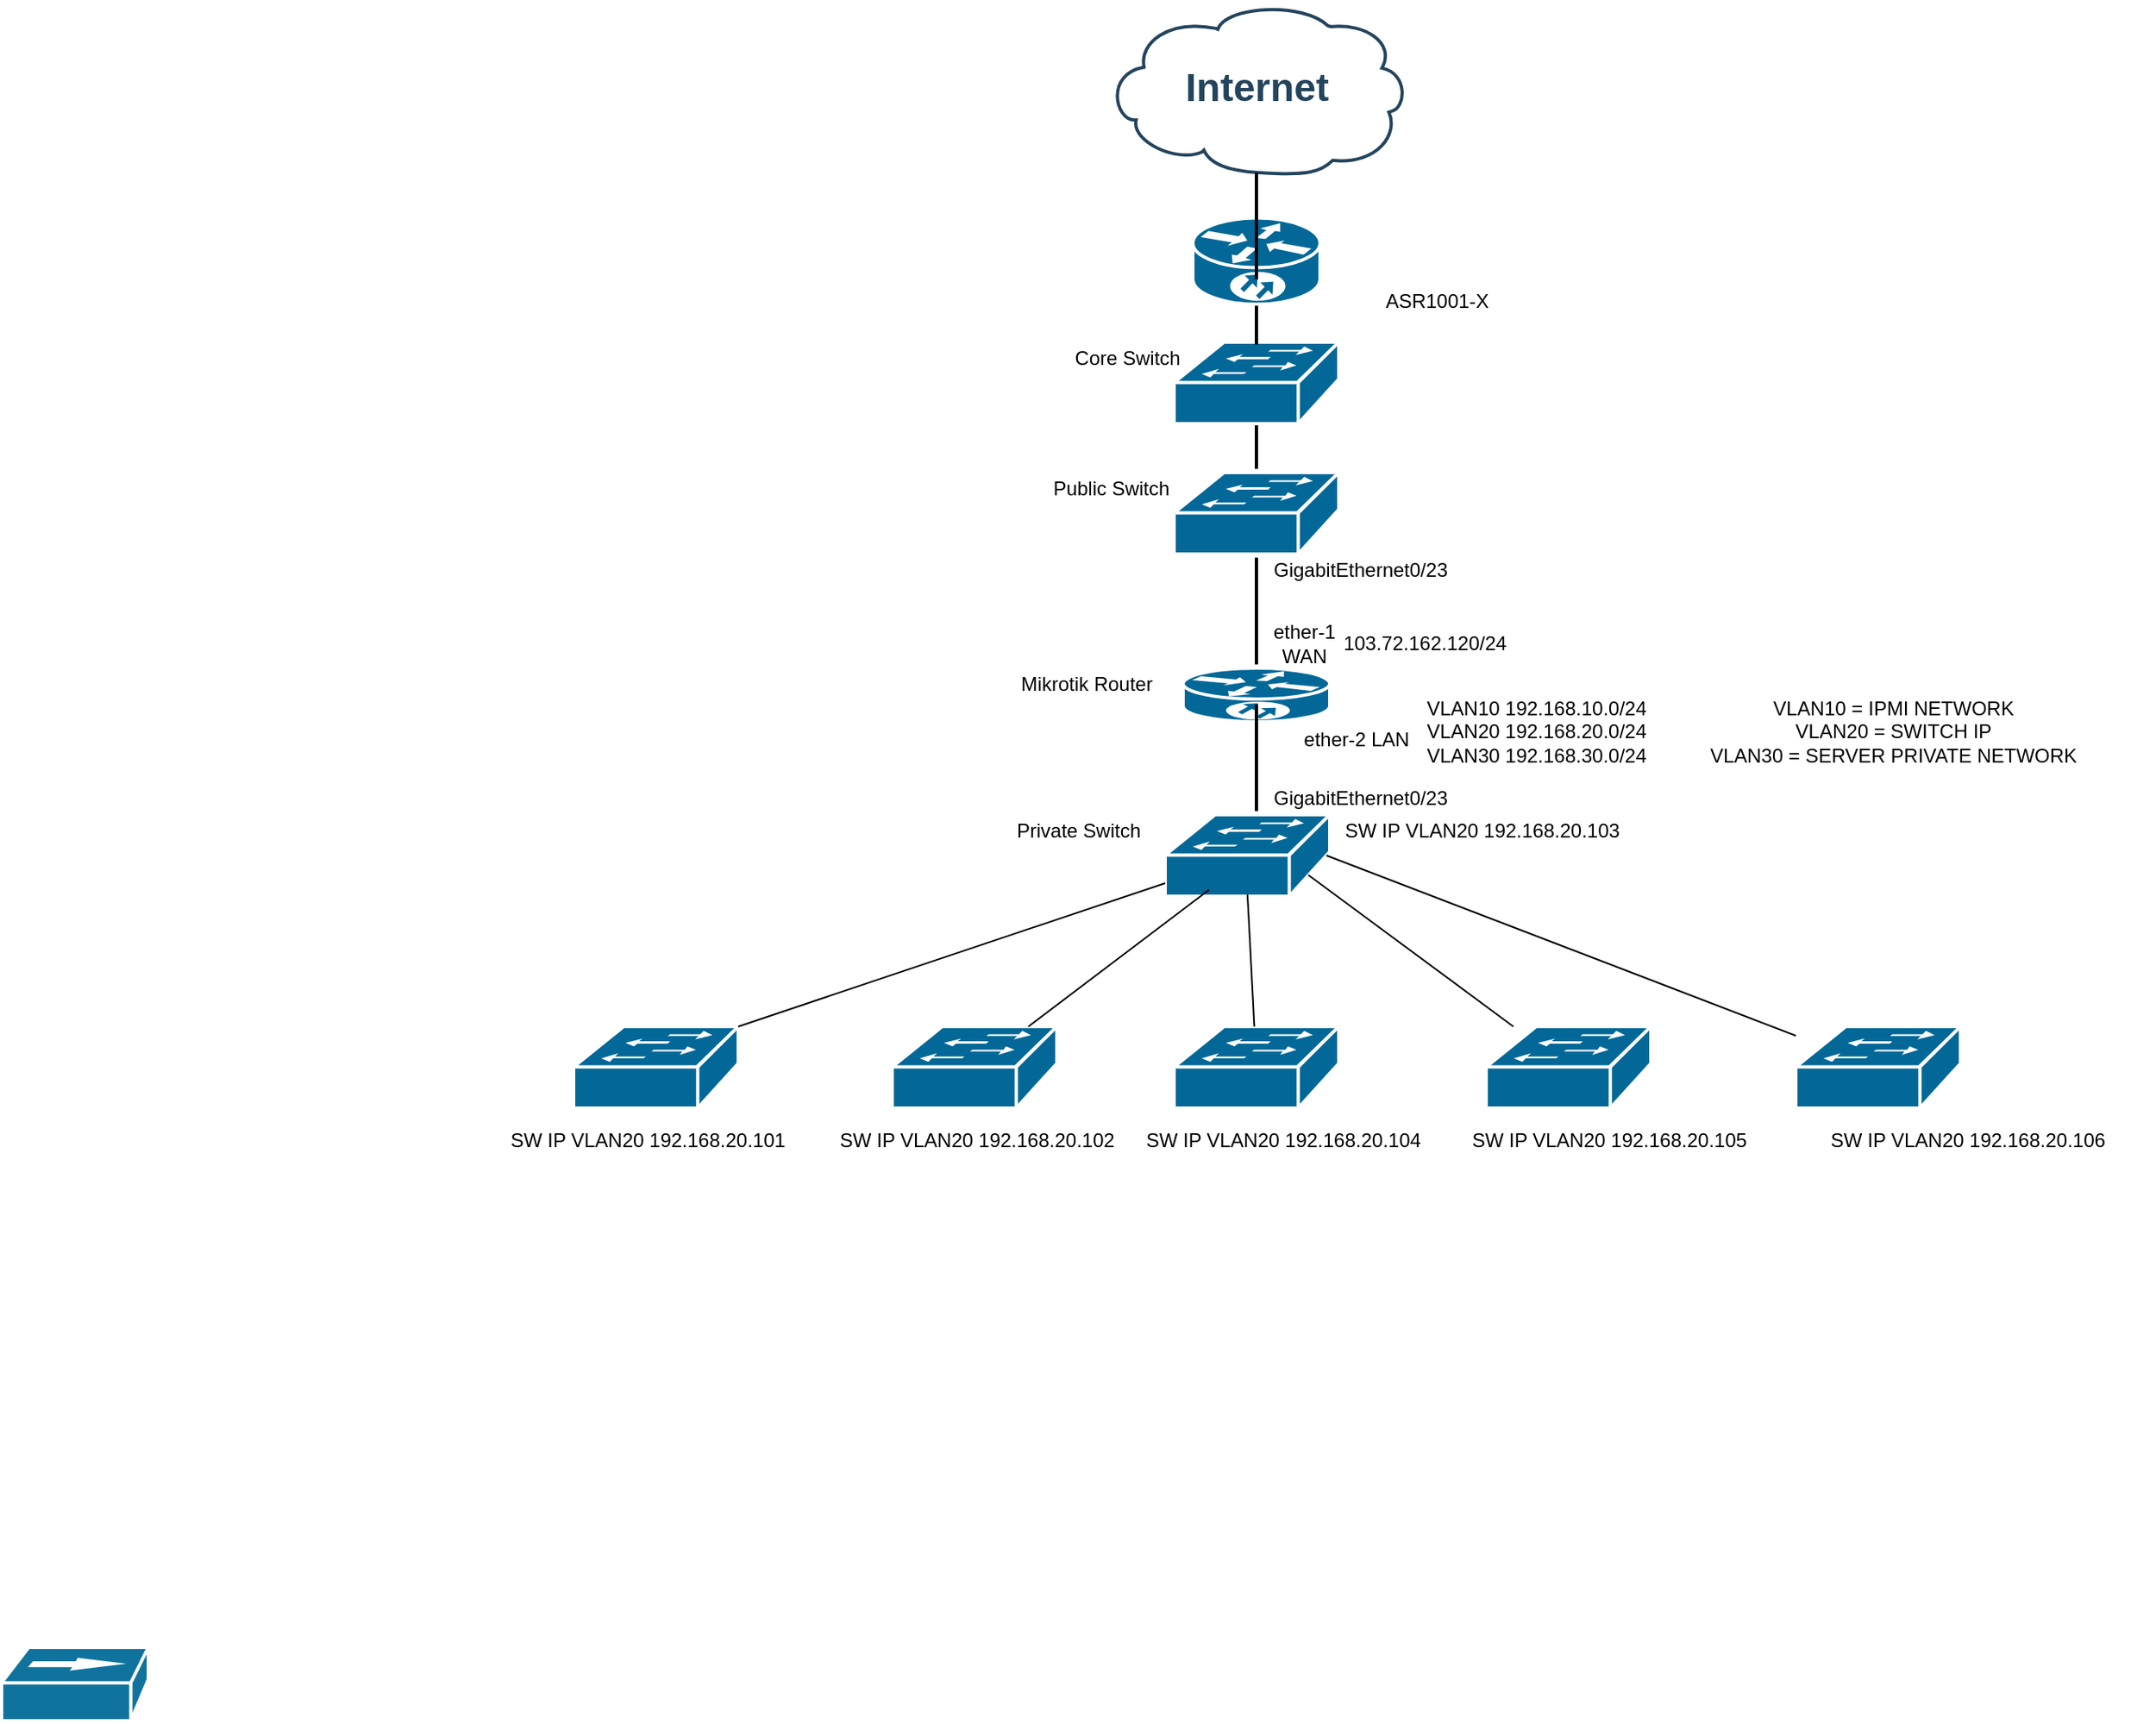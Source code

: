 <mxfile version="13.4.9" type="github"><diagram id="6a731a19-8d31-9384-78a2-239565b7b9f0" name="Page-1"><mxGraphModel dx="2066" dy="1097" grid="1" gridSize="10" guides="1" tooltips="1" connect="1" arrows="1" fold="1" page="1" pageScale="1" pageWidth="827" pageHeight="1169" background="#ffffff" math="0" shadow="0"><root><mxCell id="0"/><mxCell id="1" parent="0"/><mxCell id="2109" value="Internet" style="shape=mxgraph.cisco.storage.cloud;html=1;dashed=0;strokeColor=#23445D;fillColor=#ffffff;strokeWidth=2;fontFamily=Helvetica;fontSize=24;fontColor=#23445D;align=center;fontStyle=1" parent="1" vertex="1"><mxGeometry x="736" y="61" width="186" height="106" as="geometry"/></mxCell><mxCell id="2234" value="" style="shape=mxgraph.cisco.hubs_and_gateways.100baset_hub;html=1;dashed=0;fillColor=#10739E;strokeColor=#ffffff;strokeWidth=2;verticalLabelPosition=bottom;verticalAlign=top;fontFamily=Helvetica;fontSize=36;fontColor=#FFB366" parent="1" vertex="1"><mxGeometry x="59" y="1071" width="90" height="45" as="geometry"/></mxCell><mxCell id="dMkXRGYsvUkfnQJ_dTJu-2257" value="" style="shape=mxgraph.cisco.routers.10700;html=1;pointerEvents=1;dashed=0;fillColor=#036897;strokeColor=#ffffff;strokeWidth=2;verticalLabelPosition=bottom;verticalAlign=top;align=center;outlineConnect=0;" parent="1" vertex="1"><mxGeometry x="790" y="193.75" width="78" height="53" as="geometry"/></mxCell><mxCell id="dMkXRGYsvUkfnQJ_dTJu-2258" value="" style="shape=mxgraph.cisco.switches.workgroup_switch;html=1;pointerEvents=1;dashed=0;fillColor=#036897;strokeColor=#ffffff;strokeWidth=2;verticalLabelPosition=bottom;verticalAlign=top;align=center;outlineConnect=0;" parent="1" vertex="1"><mxGeometry x="778.5" y="350" width="101" height="50" as="geometry"/></mxCell><mxCell id="dMkXRGYsvUkfnQJ_dTJu-2262" value="" style="shape=mxgraph.cisco.routers.10700;html=1;pointerEvents=1;dashed=0;fillColor=#036897;strokeColor=#ffffff;strokeWidth=2;verticalLabelPosition=bottom;verticalAlign=top;align=center;outlineConnect=0;" parent="1" vertex="1"><mxGeometry x="784" y="470" width="90" height="33" as="geometry"/></mxCell><mxCell id="dMkXRGYsvUkfnQJ_dTJu-2264" value="" style="line;strokeWidth=2;html=1;rotation=90;" parent="1" vertex="1"><mxGeometry x="796.25" y="193.75" width="65.5" height="10" as="geometry"/></mxCell><mxCell id="dMkXRGYsvUkfnQJ_dTJu-2265" value="" style="line;strokeWidth=2;html=1;rotation=90;" parent="1" vertex="1"><mxGeometry x="796.25" y="310" width="65.5" height="10" as="geometry"/></mxCell><mxCell id="dMkXRGYsvUkfnQJ_dTJu-2266" value="" style="line;strokeWidth=2;html=1;rotation=90;" parent="1" vertex="1"><mxGeometry x="796.25" y="430" width="65.5" height="10" as="geometry"/></mxCell><mxCell id="dMkXRGYsvUkfnQJ_dTJu-2267" value="" style="shape=mxgraph.cisco.switches.workgroup_switch;html=1;pointerEvents=1;dashed=0;fillColor=#036897;strokeColor=#ffffff;strokeWidth=2;verticalLabelPosition=bottom;verticalAlign=top;align=center;outlineConnect=0;" parent="1" vertex="1"><mxGeometry x="773" y="560" width="101" height="50" as="geometry"/></mxCell><mxCell id="dMkXRGYsvUkfnQJ_dTJu-2268" value="" style="line;strokeWidth=2;html=1;rotation=90;" parent="1" vertex="1"><mxGeometry x="796.25" y="520" width="65.5" height="10" as="geometry"/></mxCell><mxCell id="dMkXRGYsvUkfnQJ_dTJu-2269" value="Private Switch" style="text;html=1;strokeColor=none;fillColor=none;align=center;verticalAlign=middle;whiteSpace=wrap;rounded=0;" parent="1" vertex="1"><mxGeometry x="664.5" y="560" width="110" height="20" as="geometry"/></mxCell><mxCell id="dMkXRGYsvUkfnQJ_dTJu-2270" value="Mikrotik Router" style="text;html=1;strokeColor=none;fillColor=none;align=center;verticalAlign=middle;whiteSpace=wrap;rounded=0;" parent="1" vertex="1"><mxGeometry x="664.5" y="470" width="120" height="20" as="geometry"/></mxCell><mxCell id="dMkXRGYsvUkfnQJ_dTJu-2271" value="Public Switch" style="text;html=1;strokeColor=none;fillColor=none;align=center;verticalAlign=middle;whiteSpace=wrap;rounded=0;" parent="1" vertex="1"><mxGeometry x="680" y="350" width="120" height="20" as="geometry"/></mxCell><mxCell id="dMkXRGYsvUkfnQJ_dTJu-2272" value="ether-1 WAN" style="text;html=1;strokeColor=none;fillColor=none;align=center;verticalAlign=middle;whiteSpace=wrap;rounded=0;" parent="1" vertex="1"><mxGeometry x="827" y="450" width="63" height="10" as="geometry"/></mxCell><mxCell id="dMkXRGYsvUkfnQJ_dTJu-2274" value="ether-2 LAN" style="text;html=1;strokeColor=none;fillColor=none;align=center;verticalAlign=middle;whiteSpace=wrap;rounded=0;" parent="1" vertex="1"><mxGeometry x="789" y="503.5" width="203" height="20" as="geometry"/></mxCell><mxCell id="dMkXRGYsvUkfnQJ_dTJu-2277" value="&lt;div&gt;VLAN10 192.168.10.0/24&lt;/div&gt;&lt;div&gt;VLAN20 192.168.20.0/24&lt;/div&gt;&lt;div&gt;VLAN30 192.168.30.0/24&lt;br&gt;&lt;/div&gt;" style="text;html=1;strokeColor=none;fillColor=none;align=center;verticalAlign=middle;whiteSpace=wrap;rounded=0;" parent="1" vertex="1"><mxGeometry x="901" y="470" width="200" height="77" as="geometry"/></mxCell><mxCell id="dMkXRGYsvUkfnQJ_dTJu-2278" value="" style="shape=mxgraph.cisco.switches.workgroup_switch;html=1;pointerEvents=1;dashed=0;fillColor=#036897;strokeColor=#ffffff;strokeWidth=2;verticalLabelPosition=bottom;verticalAlign=top;align=center;outlineConnect=0;" parent="1" vertex="1"><mxGeometry x="410" y="690" width="101" height="50" as="geometry"/></mxCell><mxCell id="dMkXRGYsvUkfnQJ_dTJu-2279" value="" style="shape=mxgraph.cisco.switches.workgroup_switch;html=1;pointerEvents=1;dashed=0;fillColor=#036897;strokeColor=#ffffff;strokeWidth=2;verticalLabelPosition=bottom;verticalAlign=top;align=center;outlineConnect=0;" parent="1" vertex="1"><mxGeometry x="605.5" y="690" width="101" height="50" as="geometry"/></mxCell><mxCell id="dMkXRGYsvUkfnQJ_dTJu-2280" value="" style="shape=mxgraph.cisco.switches.workgroup_switch;html=1;pointerEvents=1;dashed=0;fillColor=#036897;strokeColor=#ffffff;strokeWidth=2;verticalLabelPosition=bottom;verticalAlign=top;align=center;outlineConnect=0;" parent="1" vertex="1"><mxGeometry x="778.5" y="690" width="101" height="50" as="geometry"/></mxCell><mxCell id="dMkXRGYsvUkfnQJ_dTJu-2281" value="" style="shape=mxgraph.cisco.switches.workgroup_switch;html=1;pointerEvents=1;dashed=0;fillColor=#036897;strokeColor=#ffffff;strokeWidth=2;verticalLabelPosition=bottom;verticalAlign=top;align=center;outlineConnect=0;" parent="1" vertex="1"><mxGeometry x="970" y="690" width="101" height="50" as="geometry"/></mxCell><mxCell id="dMkXRGYsvUkfnQJ_dTJu-2282" value="" style="shape=mxgraph.cisco.switches.workgroup_switch;html=1;pointerEvents=1;dashed=0;fillColor=#036897;strokeColor=#ffffff;strokeWidth=2;verticalLabelPosition=bottom;verticalAlign=top;align=center;outlineConnect=0;" parent="1" vertex="1"><mxGeometry x="1160" y="690" width="101" height="50" as="geometry"/></mxCell><mxCell id="dMkXRGYsvUkfnQJ_dTJu-2285" value="&amp;nbsp;SW IP VLAN20 192.168.20.103 " style="text;html=1;strokeColor=none;fillColor=none;align=center;verticalAlign=middle;whiteSpace=wrap;rounded=0;" parent="1" vertex="1"><mxGeometry x="861.75" y="560" width="208" height="20" as="geometry"/></mxCell><mxCell id="dMkXRGYsvUkfnQJ_dTJu-2287" value="&amp;nbsp;SW IP VLAN20 192.168.20.101 " style="text;html=1;strokeColor=none;fillColor=none;align=center;verticalAlign=middle;whiteSpace=wrap;rounded=0;" parent="1" vertex="1"><mxGeometry x="350" y="750" width="208" height="20" as="geometry"/></mxCell><mxCell id="dMkXRGYsvUkfnQJ_dTJu-2288" value="&amp;nbsp;SW IP VLAN20 192.168.20.102 " style="text;html=1;strokeColor=none;fillColor=none;align=center;verticalAlign=middle;whiteSpace=wrap;rounded=0;" parent="1" vertex="1"><mxGeometry x="552" y="750" width="208" height="20" as="geometry"/></mxCell><mxCell id="dMkXRGYsvUkfnQJ_dTJu-2289" value="&amp;nbsp;SW IP VLAN20 192.168.20.104 " style="text;html=1;strokeColor=none;fillColor=none;align=center;verticalAlign=middle;whiteSpace=wrap;rounded=0;" parent="1" vertex="1"><mxGeometry x="740" y="750" width="208" height="20" as="geometry"/></mxCell><mxCell id="dMkXRGYsvUkfnQJ_dTJu-2290" value="&amp;nbsp;SW IP VLAN20 192.168.20.105 " style="text;html=1;strokeColor=none;fillColor=none;align=center;verticalAlign=middle;whiteSpace=wrap;rounded=0;" parent="1" vertex="1"><mxGeometry x="940" y="750" width="208" height="20" as="geometry"/></mxCell><mxCell id="dMkXRGYsvUkfnQJ_dTJu-2291" value="&amp;nbsp;SW IP VLAN20 192.168.20.106 " style="text;html=1;strokeColor=none;fillColor=none;align=center;verticalAlign=middle;whiteSpace=wrap;rounded=0;" parent="1" vertex="1"><mxGeometry x="1160" y="750" width="208" height="20" as="geometry"/></mxCell><mxCell id="dMkXRGYsvUkfnQJ_dTJu-2292" value="&lt;div&gt;VLAN10 = IPMI NETWORK&lt;br&gt;&lt;/div&gt;&lt;div&gt;VLAN20 = SWITCH IP&lt;br&gt;&lt;/div&gt;&lt;div&gt;VLAN30 = SERVER PRIVATE NETWORK &lt;br&gt;&lt;/div&gt;" style="text;html=1;strokeColor=none;fillColor=none;align=center;verticalAlign=middle;whiteSpace=wrap;rounded=0;" parent="1" vertex="1"><mxGeometry x="1060" y="470" width="320" height="77" as="geometry"/></mxCell><mxCell id="dMkXRGYsvUkfnQJ_dTJu-2293" value="ASR1001-X" style="text;html=1;strokeColor=none;fillColor=none;align=center;verticalAlign=middle;whiteSpace=wrap;rounded=0;" parent="1" vertex="1"><mxGeometry x="879.5" y="234.5" width="120" height="20" as="geometry"/></mxCell><mxCell id="dMkXRGYsvUkfnQJ_dTJu-2295" value="" style="endArrow=none;html=1;exitX=1;exitY=0;exitDx=0;exitDy=0;exitPerimeter=0;" parent="1" source="dMkXRGYsvUkfnQJ_dTJu-2278" target="dMkXRGYsvUkfnQJ_dTJu-2267" edge="1"><mxGeometry width="50" height="50" relative="1" as="geometry"><mxPoint x="680" y="570" as="sourcePoint"/><mxPoint x="730" y="520" as="targetPoint"/></mxGeometry></mxCell><mxCell id="dMkXRGYsvUkfnQJ_dTJu-2296" value="" style="endArrow=none;html=1;" parent="1" source="dMkXRGYsvUkfnQJ_dTJu-2279" edge="1"><mxGeometry width="50" height="50" relative="1" as="geometry"><mxPoint x="690.286" y="686" as="sourcePoint"/><mxPoint x="800" y="606" as="targetPoint"/></mxGeometry></mxCell><mxCell id="dMkXRGYsvUkfnQJ_dTJu-2297" value="" style="endArrow=none;html=1;entryX=0.5;entryY=0.98;entryDx=0;entryDy=0;entryPerimeter=0;" parent="1" source="dMkXRGYsvUkfnQJ_dTJu-2280" target="dMkXRGYsvUkfnQJ_dTJu-2267" edge="1"><mxGeometry width="50" height="50" relative="1" as="geometry"><mxPoint x="698.212" y="700" as="sourcePoint"/><mxPoint x="801.288" y="620" as="targetPoint"/></mxGeometry></mxCell><mxCell id="dMkXRGYsvUkfnQJ_dTJu-2298" value="" style="endArrow=none;html=1;entryX=0.87;entryY=0.74;entryDx=0;entryDy=0;entryPerimeter=0;" parent="1" source="dMkXRGYsvUkfnQJ_dTJu-2281" target="dMkXRGYsvUkfnQJ_dTJu-2267" edge="1"><mxGeometry width="50" height="50" relative="1" as="geometry"><mxPoint x="837.703" y="700" as="sourcePoint"/><mxPoint x="890" y="610" as="targetPoint"/></mxGeometry></mxCell><mxCell id="dMkXRGYsvUkfnQJ_dTJu-2299" value="" style="endArrow=none;html=1;exitX=0.98;exitY=0.5;exitDx=0;exitDy=0;exitPerimeter=0;" parent="1" source="dMkXRGYsvUkfnQJ_dTJu-2267" target="dMkXRGYsvUkfnQJ_dTJu-2282" edge="1"><mxGeometry width="50" height="50" relative="1" as="geometry"><mxPoint x="847.703" y="710" as="sourcePoint"/><mxPoint x="843.5" y="629" as="targetPoint"/></mxGeometry></mxCell><mxCell id="JyQcavUIu3-2LBXcQX2L-2235" value="GigabitEthernet0/23" style="text;html=1;strokeColor=none;fillColor=none;align=center;verticalAlign=middle;whiteSpace=wrap;rounded=0;" vertex="1" parent="1"><mxGeometry x="838" y="540" width="110" height="20" as="geometry"/></mxCell><mxCell id="JyQcavUIu3-2LBXcQX2L-2236" value="GigabitEthernet0/23" style="text;html=1;strokeColor=none;fillColor=none;align=center;verticalAlign=middle;whiteSpace=wrap;rounded=0;" vertex="1" parent="1"><mxGeometry x="838" y="400" width="110" height="20" as="geometry"/></mxCell><mxCell id="JyQcavUIu3-2LBXcQX2L-2237" value="" style="shape=mxgraph.cisco.switches.workgroup_switch;html=1;pointerEvents=1;dashed=0;fillColor=#036897;strokeColor=#ffffff;strokeWidth=2;verticalLabelPosition=bottom;verticalAlign=top;align=center;outlineConnect=0;" vertex="1" parent="1"><mxGeometry x="778.5" y="270" width="101" height="50" as="geometry"/></mxCell><mxCell id="JyQcavUIu3-2LBXcQX2L-2242" value="" style="line;strokeWidth=2;html=1;rotation=90;" vertex="1" parent="1"><mxGeometry x="817.12" y="254.5" width="23.75" height="10" as="geometry"/></mxCell><mxCell id="JyQcavUIu3-2LBXcQX2L-2243" value="Core Switch" style="text;html=1;strokeColor=none;fillColor=none;align=center;verticalAlign=middle;whiteSpace=wrap;rounded=0;" vertex="1" parent="1"><mxGeometry x="690" y="270" width="120" height="20" as="geometry"/></mxCell><mxCell id="JyQcavUIu3-2LBXcQX2L-2250" value="103.72.162.120/24" style="text;html=1;strokeColor=none;fillColor=none;align=center;verticalAlign=middle;whiteSpace=wrap;rounded=0;" vertex="1" parent="1"><mxGeometry x="901" y="450" width="63" height="10" as="geometry"/></mxCell></root></mxGraphModel></diagram></mxfile>